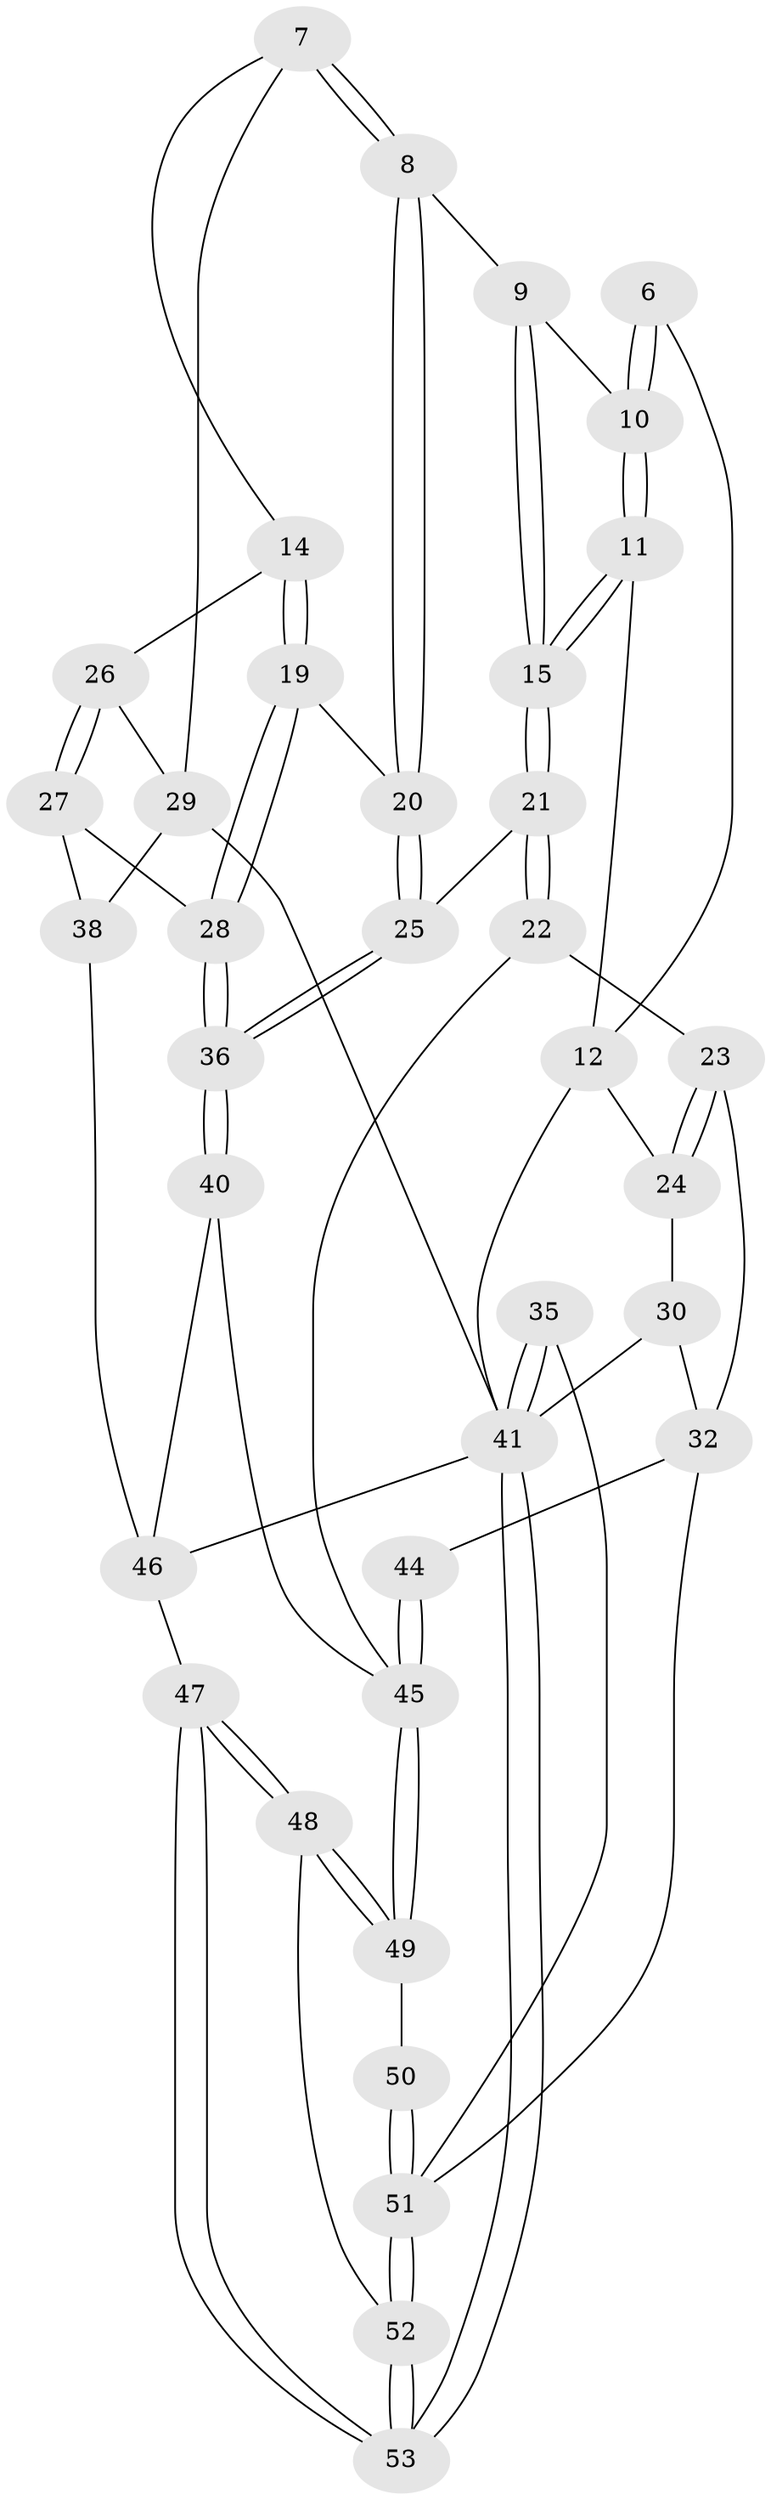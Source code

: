// original degree distribution, {3: 0.03773584905660377, 4: 0.20754716981132076, 5: 0.6037735849056604, 6: 0.1509433962264151}
// Generated by graph-tools (version 1.1) at 2025/05/03/04/25 22:05:26]
// undirected, 37 vertices, 84 edges
graph export_dot {
graph [start="1"]
  node [color=gray90,style=filled];
  6 [pos="+0.3274944842993386+0"];
  7 [pos="+0.6775288086538849+0.04970089626597046",super="+1"];
  8 [pos="+0.6049785437759068+0.17085595606793247"];
  9 [pos="+0.5063946210210154+0.16884190215939734"];
  10 [pos="+0.44210918219601025+0.11978455099543436"];
  11 [pos="+0.34528291186469656+0.21328315500642328"];
  12 [pos="+0.2272104217385277+0.1526318889050646",super="+5"];
  14 [pos="+0.8229010600705076+0.19391764516306417"];
  15 [pos="+0.40381144623367354+0.33342291328022206"];
  19 [pos="+0.6692467616148351+0.3100303232535922"];
  20 [pos="+0.6398791609135936+0.29722349968666467"];
  21 [pos="+0.4049428854243086+0.43727597807974344"];
  22 [pos="+0.3877134404949609+0.4531510705183694"];
  23 [pos="+0.24416148832141127+0.46600448763448304"];
  24 [pos="+0.20985001376955228+0.3986556542026679",super="+18"];
  25 [pos="+0.4598024860482063+0.42746813414542945"];
  26 [pos="+0.9024291324075959+0.2632844873514017",super="+13"];
  27 [pos="+0.8142669250394263+0.42312587542952673"];
  28 [pos="+0.7792344876121572+0.42612735871273705"];
  29 [pos="+1+0.2561357306222066",super="+3"];
  30 [pos="+0.025852581236086455+0.3659402771976683",super="+17"];
  32 [pos="+0.05597190321973191+0.6605341791726579",super="+31"];
  35 [pos="+0+0.7171854696693545"];
  36 [pos="+0.6909803393943147+0.5399125130208773"];
  38 [pos="+1+0.6588242555963879",super="+37"];
  40 [pos="+0.6885496069136432+0.6519795399017433"];
  41 [pos="+0+1",super="+4+16"];
  44 [pos="+0.4277833911121013+0.7180306879937294"];
  45 [pos="+0.47198361521806853+0.8008747725456046",super="+42+43"];
  46 [pos="+0.6872332635840188+1",super="+39"];
  47 [pos="+0.6393256697252844+1"];
  48 [pos="+0.4927283799570363+0.8836288247618084"];
  49 [pos="+0.46715560238497106+0.8350281818275666"];
  50 [pos="+0.3338736120701605+0.849869876156309"];
  51 [pos="+0.21644848679612846+1",super="+34+33"];
  52 [pos="+0.21749196069534898+1"];
  53 [pos="+0.20562062218892166+1"];
  6 -- 10;
  6 -- 10;
  6 -- 12;
  7 -- 8;
  7 -- 8;
  7 -- 14;
  7 -- 29;
  8 -- 9;
  8 -- 20;
  8 -- 20;
  9 -- 10;
  9 -- 15;
  9 -- 15;
  10 -- 11;
  10 -- 11;
  11 -- 12;
  11 -- 15;
  11 -- 15;
  12 -- 41;
  12 -- 24;
  14 -- 19;
  14 -- 19;
  14 -- 26;
  15 -- 21;
  15 -- 21;
  19 -- 20;
  19 -- 28;
  19 -- 28;
  20 -- 25;
  20 -- 25;
  21 -- 22;
  21 -- 22;
  21 -- 25;
  22 -- 23;
  22 -- 45;
  23 -- 24;
  23 -- 24;
  23 -- 32;
  24 -- 30 [weight=2];
  25 -- 36;
  25 -- 36;
  26 -- 27;
  26 -- 27;
  26 -- 29 [weight=2];
  27 -- 28;
  27 -- 38;
  28 -- 36;
  28 -- 36;
  29 -- 38 [weight=2];
  29 -- 41;
  30 -- 41;
  30 -- 32;
  32 -- 44;
  32 -- 51;
  35 -- 41 [weight=2];
  35 -- 41;
  35 -- 51;
  36 -- 40;
  36 -- 40;
  38 -- 46 [weight=2];
  40 -- 46;
  40 -- 45;
  41 -- 53;
  41 -- 53;
  41 -- 46;
  44 -- 45 [weight=2];
  44 -- 45;
  45 -- 49;
  45 -- 49;
  46 -- 47;
  47 -- 48;
  47 -- 48;
  47 -- 53;
  47 -- 53;
  48 -- 49;
  48 -- 49;
  48 -- 52;
  49 -- 50;
  50 -- 51 [weight=2];
  50 -- 51;
  51 -- 52;
  51 -- 52;
  52 -- 53;
  52 -- 53;
}
